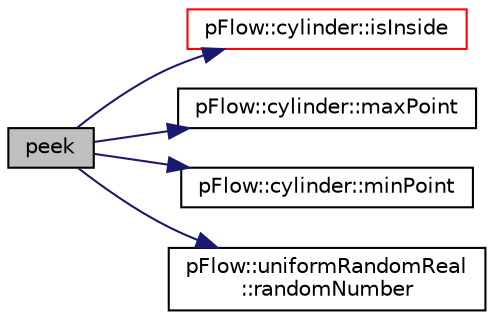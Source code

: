 digraph "peek"
{
 // LATEX_PDF_SIZE
  edge [fontname="Helvetica",fontsize="10",labelfontname="Helvetica",labelfontsize="10"];
  node [fontname="Helvetica",fontsize="10",shape=record];
  rankdir="LR";
  Node1 [label="peek",height=0.2,width=0.4,color="black", fillcolor="grey75", style="filled", fontcolor="black",tooltip=" "];
  Node1 -> Node2 [color="midnightblue",fontsize="10",style="solid",fontname="Helvetica"];
  Node2 [label="pFlow::cylinder::isInside",height=0.2,width=0.4,color="red", fillcolor="white", style="filled",URL="$classpFlow_1_1cylinder.html#a898603c1e4e433d2f304d86f1a22c53c",tooltip=" "];
  Node1 -> Node5 [color="midnightblue",fontsize="10",style="solid",fontname="Helvetica"];
  Node5 [label="pFlow::cylinder::maxPoint",height=0.2,width=0.4,color="black", fillcolor="white", style="filled",URL="$classpFlow_1_1cylinder.html#a22e25e0baa24f79d1fa113c2a84f00f9",tooltip=" "];
  Node1 -> Node6 [color="midnightblue",fontsize="10",style="solid",fontname="Helvetica"];
  Node6 [label="pFlow::cylinder::minPoint",height=0.2,width=0.4,color="black", fillcolor="white", style="filled",URL="$classpFlow_1_1cylinder.html#a67424c452a87ed7ff748b65374f89e54",tooltip=" "];
  Node1 -> Node7 [color="midnightblue",fontsize="10",style="solid",fontname="Helvetica"];
  Node7 [label="pFlow::uniformRandomReal\l::randomNumber",height=0.2,width=0.4,color="black", fillcolor="white", style="filled",URL="$classpFlow_1_1uniformRandomReal.html#adafd9f80ea7071089bd8829bb04cdd14",tooltip=" "];
}
